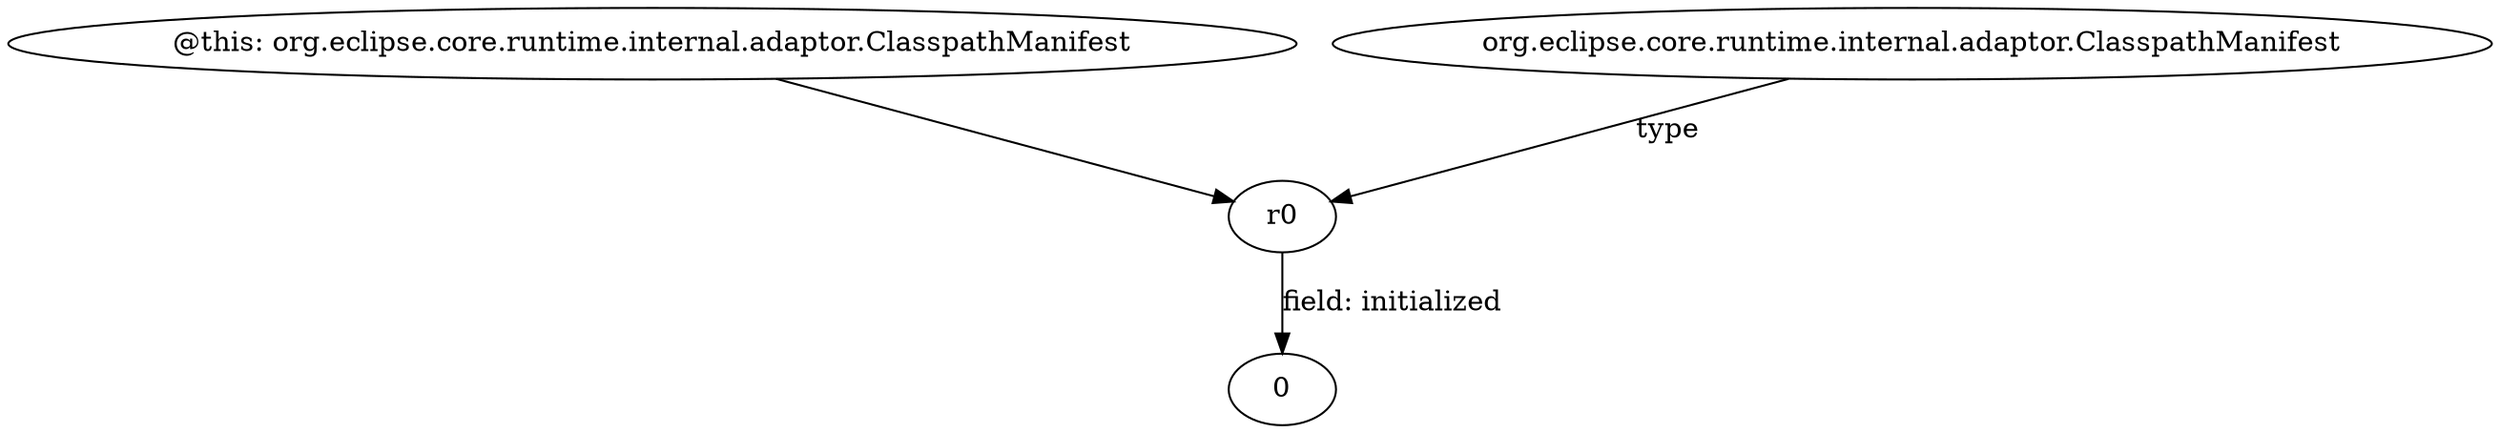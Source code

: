digraph g {
0[label="@this: org.eclipse.core.runtime.internal.adaptor.ClasspathManifest"]
1[label="r0"]
0->1[label=""]
2[label="0"]
1->2[label="field: initialized"]
3[label="org.eclipse.core.runtime.internal.adaptor.ClasspathManifest"]
3->1[label="type"]
}
